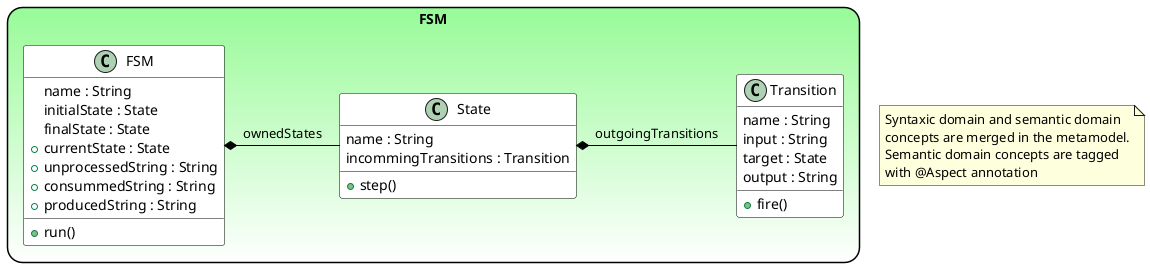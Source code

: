 @startuml
hide stereotype  
skinparam class {
	BackgroundColor White
	ArrowColor Black
	BorderColor Black
}
skinparam package {
	BackgroundColor #PaleGreen-white
	roundCorner 30
	style rectangle
}

note as MainNote
Syntaxic domain and semantic domain 
concepts are merged in the metamodel.
Semantic domain concepts are tagged 
with @Aspect annotation
end note

package "FSM" as language_fsm  {
	  class FSM {
	    name : String
	    initialState : State
	    finalState : State
	    +currentState : State
	    +unprocessedString : String
	    +consummedString : String
	    +producedString : String
	    +run()
	  }
	  class State{
	    name : String
	    incommingTransitions : Transition
	    +step()
	  }
	  class Transition{
	    name : String
	    input : String
	    target : State
	    output : String
	    +fire()
	  }
	  FSM *- State : ownedStates
	  State *- Transition : outgoingTransitions
	
}

@enduml